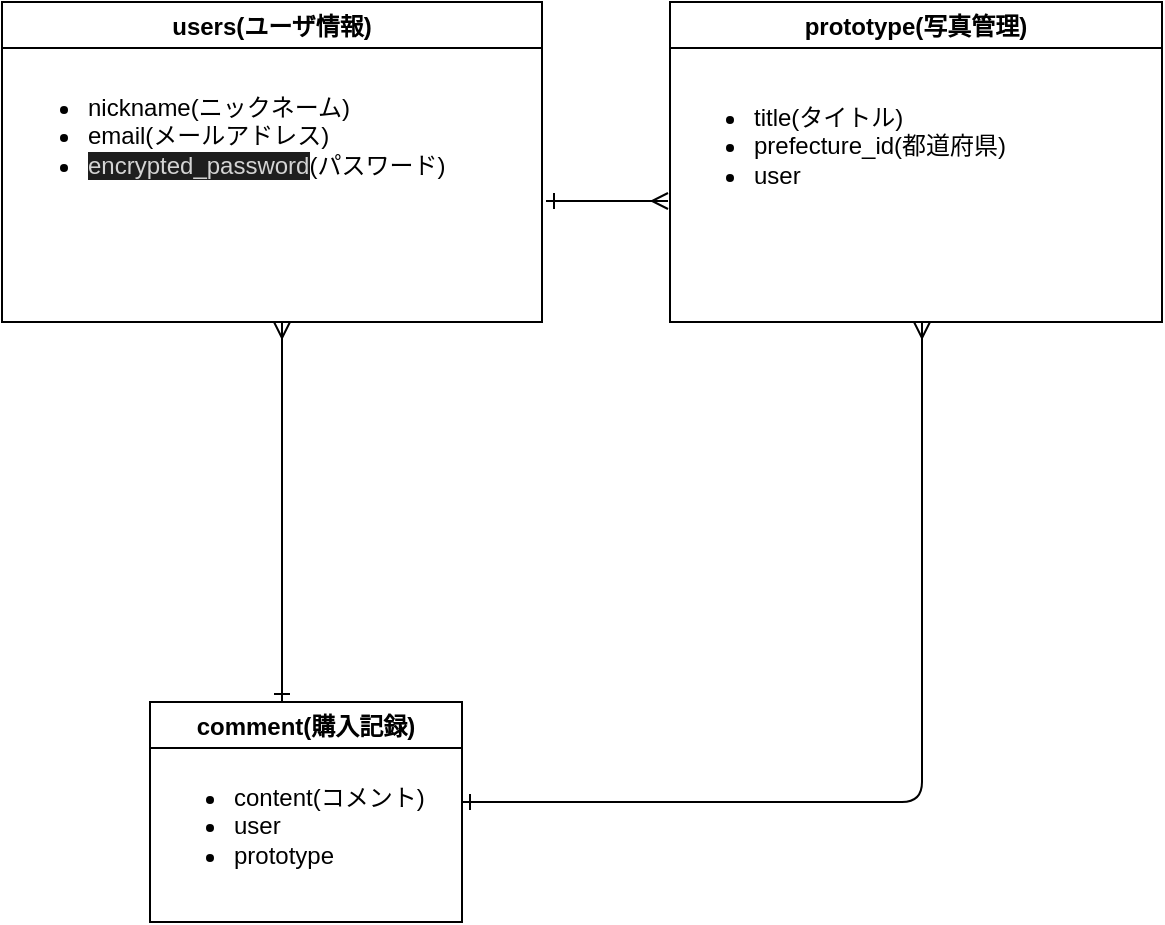 <mxfile>
    <diagram id="SfG7K7Rxj6o-jMoaFrJJ" name="ER図">
        <mxGraphModel dx="723" dy="514" grid="1" gridSize="10" guides="1" tooltips="1" connect="1" arrows="1" fold="1" page="1" pageScale="1" pageWidth="827" pageHeight="1169" math="0" shadow="0">
            <root>
                <mxCell id="0"/>
                <mxCell id="1" parent="0"/>
                <mxCell id="xTwvr2Q7kiHGhYZqlmzI-2" value="users(ユーザ情報)" style="swimlane;" vertex="1" parent="1">
                    <mxGeometry x="60" y="280" width="270" height="160" as="geometry"/>
                </mxCell>
                <mxCell id="xTwvr2Q7kiHGhYZqlmzI-3" value="&lt;ul&gt;&lt;li&gt;nickname(ニックネーム)&lt;/li&gt;&lt;li&gt;email(メールアドレス)&lt;/li&gt;&lt;li&gt;&lt;span style=&quot;background-color: rgb(30 , 30 , 30) ; color: rgb(212 , 212 , 212)&quot;&gt;encrypted_password&lt;/span&gt;(パスワード)&lt;/li&gt;&lt;/ul&gt;" style="text;strokeColor=none;fillColor=none;html=1;whiteSpace=wrap;verticalAlign=middle;overflow=hidden;" vertex="1" parent="xTwvr2Q7kiHGhYZqlmzI-2">
                    <mxGeometry x="1" y="23" width="230" height="87" as="geometry"/>
                </mxCell>
                <mxCell id="xTwvr2Q7kiHGhYZqlmzI-4" value="prototype(写真管理)" style="swimlane;fillColor=none;" vertex="1" parent="1">
                    <mxGeometry x="394" y="280" width="246" height="160" as="geometry"/>
                </mxCell>
                <mxCell id="xTwvr2Q7kiHGhYZqlmzI-5" value="&lt;ul&gt;&lt;li&gt;title(タイトル)&lt;/li&gt;&lt;li&gt;prefecture_id(都道府県)&lt;br&gt;&lt;/li&gt;&lt;li&gt;user&lt;/li&gt;&lt;/ul&gt;" style="text;strokeColor=none;fillColor=none;html=1;whiteSpace=wrap;verticalAlign=middle;overflow=hidden;" vertex="1" parent="xTwvr2Q7kiHGhYZqlmzI-4">
                    <mxGeometry y="23" width="230" height="97" as="geometry"/>
                </mxCell>
                <mxCell id="xTwvr2Q7kiHGhYZqlmzI-6" value="comment(購入記録)" style="swimlane;fillColor=none;" vertex="1" parent="1">
                    <mxGeometry x="134" y="630" width="156" height="110" as="geometry"/>
                </mxCell>
                <mxCell id="xTwvr2Q7kiHGhYZqlmzI-7" value="&lt;ul&gt;&lt;li&gt;content(コメント)&lt;/li&gt;&lt;li&gt;user&lt;/li&gt;&lt;li&gt;prototype&lt;/li&gt;&lt;/ul&gt;" style="text;strokeColor=none;fillColor=none;html=1;whiteSpace=wrap;verticalAlign=middle;overflow=hidden;" vertex="1" parent="xTwvr2Q7kiHGhYZqlmzI-6">
                    <mxGeometry y="23.5" width="140" height="77" as="geometry"/>
                </mxCell>
                <mxCell id="xTwvr2Q7kiHGhYZqlmzI-10" style="edgeStyle=none;html=1;entryX=1.013;entryY=0.357;entryDx=0;entryDy=0;endArrow=ERone;endFill=0;startArrow=ERmany;startFill=0;entryPerimeter=0;" edge="1" parent="1">
                    <mxGeometry relative="1" as="geometry">
                        <mxPoint x="393.01" y="379.5" as="sourcePoint"/>
                        <mxPoint x="332.0" y="379.539" as="targetPoint"/>
                    </mxGeometry>
                </mxCell>
                <mxCell id="xTwvr2Q7kiHGhYZqlmzI-11" style="edgeStyle=none;html=1;endArrow=ERone;endFill=0;startArrow=ERmany;startFill=0;" edge="1" parent="1">
                    <mxGeometry relative="1" as="geometry">
                        <mxPoint x="200" y="440" as="sourcePoint"/>
                        <mxPoint x="200" y="630" as="targetPoint"/>
                        <Array as="points"/>
                    </mxGeometry>
                </mxCell>
                <mxCell id="xTwvr2Q7kiHGhYZqlmzI-14" style="edgeStyle=none;html=1;endArrow=ERone;endFill=0;startArrow=ERmany;startFill=0;" edge="1" parent="1">
                    <mxGeometry relative="1" as="geometry">
                        <mxPoint x="520" y="440" as="sourcePoint"/>
                        <mxPoint x="290" y="680" as="targetPoint"/>
                        <Array as="points">
                            <mxPoint x="520" y="680"/>
                        </Array>
                    </mxGeometry>
                </mxCell>
            </root>
        </mxGraphModel>
    </diagram>
    <diagram id="aA2Uncg0TbQbx1IRr3ln" name="画面遷移図">
        <mxGraphModel dx="883" dy="628" grid="1" gridSize="10" guides="1" tooltips="1" connect="1" arrows="1" fold="1" page="1" pageScale="1" pageWidth="827" pageHeight="1169" math="0" shadow="0">
            <root>
                <mxCell id="U2sj8nQtk7KFWIcbjcra-0"/>
                <mxCell id="U2sj8nQtk7KFWIcbjcra-1" parent="U2sj8nQtk7KFWIcbjcra-0"/>
                <mxCell id="344tZfbyBW5fVHYdLOcZ-0" value="一覧ページ" style="text;html=1;strokeColor=none;fillColor=none;align=center;verticalAlign=middle;whiteSpace=wrap;rounded=0;" vertex="1" parent="U2sj8nQtk7KFWIcbjcra-1">
                    <mxGeometry x="120" y="120" width="120" height="30" as="geometry"/>
                </mxCell>
                <mxCell id="344tZfbyBW5fVHYdLOcZ-1" value="" style="endArrow=none;html=1;exitX=1;exitY=0.5;exitDx=0;exitDy=0;" edge="1" parent="U2sj8nQtk7KFWIcbjcra-1" source="344tZfbyBW5fVHYdLOcZ-0">
                    <mxGeometry width="50" height="50" relative="1" as="geometry">
                        <mxPoint x="380" y="310" as="sourcePoint"/>
                        <mxPoint x="360" y="135" as="targetPoint"/>
                    </mxGeometry>
                </mxCell>
                <mxCell id="344tZfbyBW5fVHYdLOcZ-2" value="ユーザーログインページ" style="text;html=1;strokeColor=none;fillColor=none;align=center;verticalAlign=middle;whiteSpace=wrap;rounded=0;" vertex="1" parent="U2sj8nQtk7KFWIcbjcra-1">
                    <mxGeometry x="360" y="120" width="150" height="30" as="geometry"/>
                </mxCell>
                <mxCell id="344tZfbyBW5fVHYdLOcZ-3" value="" style="endArrow=none;html=1;" edge="1" parent="U2sj8nQtk7KFWIcbjcra-1">
                    <mxGeometry width="50" height="50" relative="1" as="geometry">
                        <mxPoint x="320" y="135" as="sourcePoint"/>
                        <mxPoint x="360" y="180" as="targetPoint"/>
                        <Array as="points">
                            <mxPoint x="320" y="180"/>
                        </Array>
                    </mxGeometry>
                </mxCell>
                <mxCell id="344tZfbyBW5fVHYdLOcZ-4" value="ユーザー新規登録ページ" style="text;html=1;strokeColor=none;fillColor=none;align=center;verticalAlign=middle;whiteSpace=wrap;rounded=0;" vertex="1" parent="U2sj8nQtk7KFWIcbjcra-1">
                    <mxGeometry x="360" y="165" width="150" height="30" as="geometry"/>
                </mxCell>
                <mxCell id="344tZfbyBW5fVHYdLOcZ-5" value="" style="endArrow=none;html=1;" edge="1" parent="U2sj8nQtk7KFWIcbjcra-1">
                    <mxGeometry width="50" height="50" relative="1" as="geometry">
                        <mxPoint x="320" y="171" as="sourcePoint"/>
                        <mxPoint x="360" y="216" as="targetPoint"/>
                        <Array as="points">
                            <mxPoint x="320" y="216"/>
                        </Array>
                    </mxGeometry>
                </mxCell>
                <mxCell id="344tZfbyBW5fVHYdLOcZ-6" value="ユーザーマイページ" style="text;html=1;strokeColor=none;fillColor=none;align=center;verticalAlign=middle;whiteSpace=wrap;rounded=0;" vertex="1" parent="U2sj8nQtk7KFWIcbjcra-1">
                    <mxGeometry x="358" y="201" width="150" height="30" as="geometry"/>
                </mxCell>
                <mxCell id="344tZfbyBW5fVHYdLOcZ-8" value="" style="endArrow=none;html=1;" edge="1" parent="U2sj8nQtk7KFWIcbjcra-1">
                    <mxGeometry width="50" height="50" relative="1" as="geometry">
                        <mxPoint x="320" y="208" as="sourcePoint"/>
                        <mxPoint x="360" y="253" as="targetPoint"/>
                        <Array as="points">
                            <mxPoint x="320" y="253"/>
                        </Array>
                    </mxGeometry>
                </mxCell>
                <mxCell id="344tZfbyBW5fVHYdLOcZ-9" value="投稿ページ" style="text;html=1;strokeColor=none;fillColor=none;align=center;verticalAlign=middle;whiteSpace=wrap;rounded=0;" vertex="1" parent="U2sj8nQtk7KFWIcbjcra-1">
                    <mxGeometry x="360" y="238" width="150" height="30" as="geometry"/>
                </mxCell>
                <mxCell id="344tZfbyBW5fVHYdLOcZ-10" value="" style="endArrow=none;html=1;" edge="1" parent="U2sj8nQtk7KFWIcbjcra-1">
                    <mxGeometry width="50" height="50" relative="1" as="geometry">
                        <mxPoint x="320" y="244" as="sourcePoint"/>
                        <mxPoint x="360" y="289" as="targetPoint"/>
                        <Array as="points">
                            <mxPoint x="320" y="289"/>
                        </Array>
                    </mxGeometry>
                </mxCell>
                <mxCell id="344tZfbyBW5fVHYdLOcZ-11" value="詳細ページ" style="text;html=1;strokeColor=none;fillColor=none;align=center;verticalAlign=middle;whiteSpace=wrap;rounded=0;" vertex="1" parent="U2sj8nQtk7KFWIcbjcra-1">
                    <mxGeometry x="358" y="274" width="150" height="30" as="geometry"/>
                </mxCell>
                <mxCell id="344tZfbyBW5fVHYdLOcZ-13" value="" style="endArrow=none;html=1;" edge="1" parent="U2sj8nQtk7KFWIcbjcra-1">
                    <mxGeometry width="50" height="50" relative="1" as="geometry">
                        <mxPoint x="430" y="305" as="sourcePoint"/>
                        <mxPoint x="470" y="350" as="targetPoint"/>
                        <Array as="points">
                            <mxPoint x="430" y="350"/>
                        </Array>
                    </mxGeometry>
                </mxCell>
                <mxCell id="344tZfbyBW5fVHYdLOcZ-14" value="編集ページ" style="text;html=1;strokeColor=none;fillColor=none;align=center;verticalAlign=middle;whiteSpace=wrap;rounded=0;" vertex="1" parent="U2sj8nQtk7KFWIcbjcra-1">
                    <mxGeometry x="470" y="335" width="150" height="30" as="geometry"/>
                </mxCell>
                <mxCell id="344tZfbyBW5fVHYdLOcZ-15" value="" style="endArrow=none;html=1;" edge="1" parent="U2sj8nQtk7KFWIcbjcra-1">
                    <mxGeometry width="50" height="50" relative="1" as="geometry">
                        <mxPoint x="430" y="341" as="sourcePoint"/>
                        <mxPoint x="470" y="386" as="targetPoint"/>
                        <Array as="points">
                            <mxPoint x="430" y="386"/>
                        </Array>
                    </mxGeometry>
                </mxCell>
                <mxCell id="344tZfbyBW5fVHYdLOcZ-16" value="削除完了ページ" style="text;html=1;strokeColor=none;fillColor=none;align=center;verticalAlign=middle;whiteSpace=wrap;rounded=0;" vertex="1" parent="U2sj8nQtk7KFWIcbjcra-1">
                    <mxGeometry x="468" y="371" width="150" height="30" as="geometry"/>
                </mxCell>
            </root>
        </mxGraphModel>
    </diagram>
</mxfile>